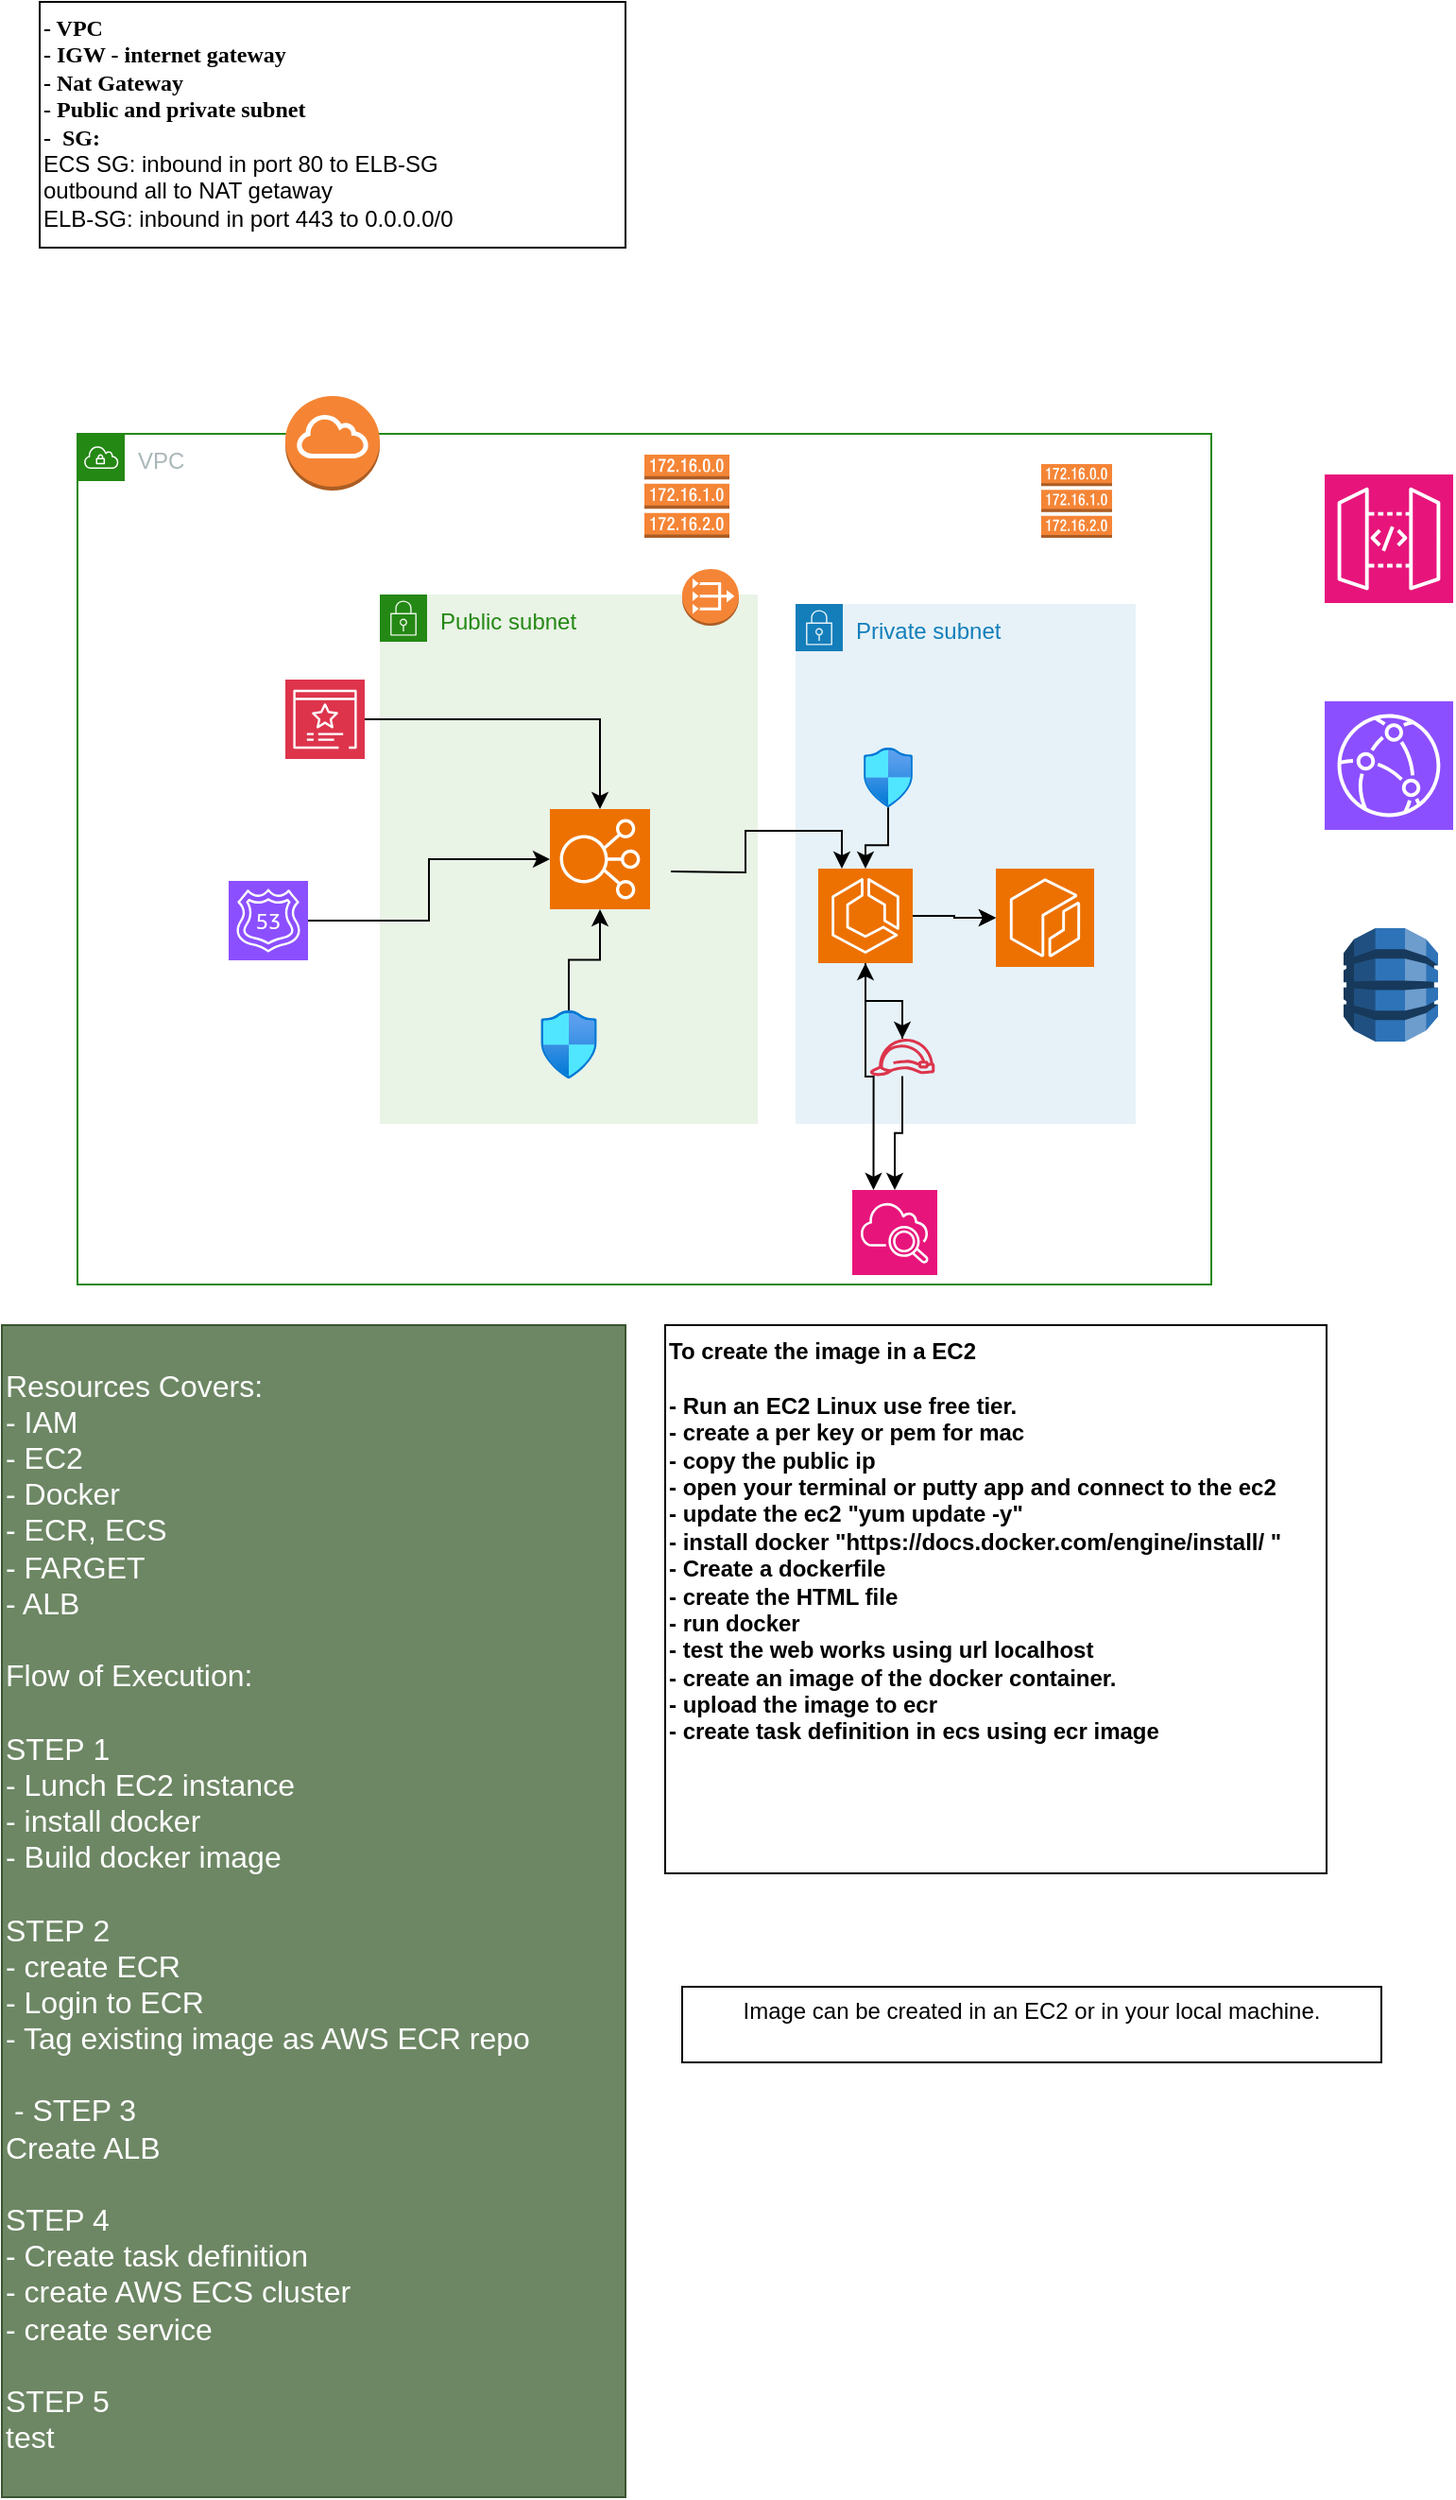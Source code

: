 <mxfile version="22.1.0" type="github">
  <diagram name="Page-1" id="X6VmacwCfKvcx9u6NsAT">
    <mxGraphModel dx="1194" dy="690" grid="1" gridSize="10" guides="1" tooltips="1" connect="1" arrows="1" fold="1" page="1" pageScale="1" pageWidth="827" pageHeight="1169" background="none" math="0" shadow="0">
      <root>
        <mxCell id="0" />
        <mxCell id="1" parent="0" />
        <mxCell id="pIWalTUhfEYIppOZ8HBM-16" style="edgeStyle=orthogonalEdgeStyle;rounded=0;orthogonalLoop=1;jettySize=auto;html=1;" parent="1" source="pIWalTUhfEYIppOZ8HBM-15" edge="1">
          <mxGeometry relative="1" as="geometry">
            <mxPoint x="322" y="540" as="targetPoint" />
            <Array as="points">
              <mxPoint x="322" y="585" />
              <mxPoint x="323" y="585" />
            </Array>
          </mxGeometry>
        </mxCell>
        <mxCell id="pIWalTUhfEYIppOZ8HBM-27" value="" style="sketch=0;points=[[0,0,0],[0.25,0,0],[0.5,0,0],[0.75,0,0],[1,0,0],[0,1,0],[0.25,1,0],[0.5,1,0],[0.75,1,0],[1,1,0],[0,0.25,0],[0,0.5,0],[0,0.75,0],[1,0.25,0],[1,0.5,0],[1,0.75,0]];outlineConnect=0;fontColor=#232F3E;fillColor=#E7157B;strokeColor=#ffffff;dashed=0;verticalLabelPosition=bottom;verticalAlign=top;align=center;html=1;fontSize=12;fontStyle=0;aspect=fixed;shape=mxgraph.aws4.resourceIcon;resIcon=mxgraph.aws4.api_gateway;" parent="1" vertex="1">
          <mxGeometry x="710" y="270" width="68" height="68" as="geometry" />
        </mxCell>
        <mxCell id="pIWalTUhfEYIppOZ8HBM-28" value="" style="sketch=0;points=[[0,0,0],[0.25,0,0],[0.5,0,0],[0.75,0,0],[1,0,0],[0,1,0],[0.25,1,0],[0.5,1,0],[0.75,1,0],[1,1,0],[0,0.25,0],[0,0.5,0],[0,0.75,0],[1,0.25,0],[1,0.5,0],[1,0.75,0]];outlineConnect=0;fontColor=#232F3E;fillColor=#8C4FFF;strokeColor=#ffffff;dashed=0;verticalLabelPosition=bottom;verticalAlign=top;align=center;html=1;fontSize=12;fontStyle=0;aspect=fixed;shape=mxgraph.aws4.resourceIcon;resIcon=mxgraph.aws4.cloudfront;" parent="1" vertex="1">
          <mxGeometry x="710" y="390" width="68" height="68" as="geometry" />
        </mxCell>
        <mxCell id="pIWalTUhfEYIppOZ8HBM-38" value="VPC" style="points=[[0,0],[0.25,0],[0.5,0],[0.75,0],[1,0],[1,0.25],[1,0.5],[1,0.75],[1,1],[0.75,1],[0.5,1],[0.25,1],[0,1],[0,0.75],[0,0.5],[0,0.25]];outlineConnect=0;gradientColor=none;html=1;whiteSpace=wrap;fontSize=12;fontStyle=0;container=1;pointerEvents=0;collapsible=0;recursiveResize=0;shape=mxgraph.aws4.group;grIcon=mxgraph.aws4.group_vpc;strokeColor=#248814;fillColor=none;verticalAlign=top;align=left;spacingLeft=30;fontColor=#AAB7B8;dashed=0;" parent="1" vertex="1">
          <mxGeometry x="50" y="248.5" width="600" height="450" as="geometry" />
        </mxCell>
        <mxCell id="pIWalTUhfEYIppOZ8HBM-43" value="Public subnet" style="points=[[0,0],[0.25,0],[0.5,0],[0.75,0],[1,0],[1,0.25],[1,0.5],[1,0.75],[1,1],[0.75,1],[0.5,1],[0.25,1],[0,1],[0,0.75],[0,0.5],[0,0.25]];outlineConnect=0;gradientColor=none;html=1;whiteSpace=wrap;fontSize=12;fontStyle=0;container=1;pointerEvents=0;collapsible=0;recursiveResize=0;shape=mxgraph.aws4.group;grIcon=mxgraph.aws4.group_security_group;grStroke=0;strokeColor=#248814;fillColor=#E9F3E6;verticalAlign=top;align=left;spacingLeft=30;fontColor=#248814;dashed=0;labelBackgroundColor=none;" parent="pIWalTUhfEYIppOZ8HBM-38" vertex="1">
          <mxGeometry x="160" y="85" width="200" height="280" as="geometry" />
        </mxCell>
        <mxCell id="pIWalTUhfEYIppOZ8HBM-46" value="" style="outlineConnect=0;dashed=0;verticalLabelPosition=bottom;verticalAlign=top;align=center;html=1;shape=mxgraph.aws3.vpc_nat_gateway;fillColor=#F58536;gradientColor=none;" parent="pIWalTUhfEYIppOZ8HBM-43" vertex="1">
          <mxGeometry x="160" y="-13.5" width="30" height="30" as="geometry" />
        </mxCell>
        <mxCell id="pIWalTUhfEYIppOZ8HBM-15" value="" style="image;aspect=fixed;html=1;points=[];align=center;fontSize=12;image=img/lib/azure2/networking/Network_Security_Groups.svg;" parent="pIWalTUhfEYIppOZ8HBM-43" vertex="1">
          <mxGeometry x="85.12" y="220" width="29.76" height="36.14" as="geometry" />
        </mxCell>
        <mxCell id="pIWalTUhfEYIppOZ8HBM-41" value="" style="outlineConnect=0;dashed=0;verticalLabelPosition=bottom;verticalAlign=top;align=center;html=1;shape=mxgraph.aws3.route_table;fillColor=#F58536;gradientColor=none;" parent="pIWalTUhfEYIppOZ8HBM-38" vertex="1">
          <mxGeometry x="300" y="11" width="45" height="44" as="geometry" />
        </mxCell>
        <mxCell id="pIWalTUhfEYIppOZ8HBM-44" value="Private subnet" style="points=[[0,0],[0.25,0],[0.5,0],[0.75,0],[1,0],[1,0.25],[1,0.5],[1,0.75],[1,1],[0.75,1],[0.5,1],[0.25,1],[0,1],[0,0.75],[0,0.5],[0,0.25]];outlineConnect=0;gradientColor=none;html=1;whiteSpace=wrap;fontSize=12;fontStyle=0;container=1;pointerEvents=0;collapsible=0;recursiveResize=0;shape=mxgraph.aws4.group;grIcon=mxgraph.aws4.group_security_group;grStroke=0;strokeColor=#147EBA;fillColor=#E6F2F8;verticalAlign=top;align=left;spacingLeft=30;fontColor=#147EBA;dashed=0;" parent="pIWalTUhfEYIppOZ8HBM-38" vertex="1">
          <mxGeometry x="380" y="90" width="180" height="275" as="geometry" />
        </mxCell>
        <mxCell id="pIWalTUhfEYIppOZ8HBM-8" value="" style="image;aspect=fixed;html=1;points=[];align=center;fontSize=12;image=img/lib/azure2/networking/Network_Security_Groups.svg;" parent="pIWalTUhfEYIppOZ8HBM-44" vertex="1">
          <mxGeometry x="36" y="76" width="26" height="31.57" as="geometry" />
        </mxCell>
        <mxCell id="pIWalTUhfEYIppOZ8HBM-5" value="" style="sketch=0;points=[[0,0,0],[0.25,0,0],[0.5,0,0],[0.75,0,0],[1,0,0],[0,1,0],[0.25,1,0],[0.5,1,0],[0.75,1,0],[1,1,0],[0,0.25,0],[0,0.5,0],[0,0.75,0],[1,0.25,0],[1,0.5,0],[1,0.75,0]];outlineConnect=0;fontColor=#232F3E;fillColor=#ED7100;strokeColor=#ffffff;dashed=0;verticalLabelPosition=bottom;verticalAlign=top;align=center;html=1;fontSize=12;fontStyle=0;aspect=fixed;shape=mxgraph.aws4.resourceIcon;resIcon=mxgraph.aws4.ecr;" parent="pIWalTUhfEYIppOZ8HBM-44" vertex="1">
          <mxGeometry x="106" y="140" width="52" height="52" as="geometry" />
        </mxCell>
        <mxCell id="pIWalTUhfEYIppOZ8HBM-33" value="" style="sketch=0;outlineConnect=0;fontColor=#232F3E;gradientColor=none;fillColor=#DD344C;strokeColor=none;dashed=0;verticalLabelPosition=bottom;verticalAlign=top;align=center;html=1;fontSize=12;fontStyle=0;aspect=fixed;pointerEvents=1;shape=mxgraph.aws4.role;" parent="pIWalTUhfEYIppOZ8HBM-44" vertex="1">
          <mxGeometry x="39.09" y="230" width="34.91" height="19.69" as="geometry" />
        </mxCell>
        <mxCell id="pIWalTUhfEYIppOZ8HBM-1" value="" style="sketch=0;points=[[0,0,0],[0.25,0,0],[0.5,0,0],[0.75,0,0],[1,0,0],[0,1,0],[0.25,1,0],[0.5,1,0],[0.75,1,0],[1,1,0],[0,0.25,0],[0,0.5,0],[0,0.75,0],[1,0.25,0],[1,0.5,0],[1,0.75,0]];outlineConnect=0;fontColor=#232F3E;fillColor=#ED7100;strokeColor=#ffffff;dashed=0;verticalLabelPosition=bottom;verticalAlign=top;align=center;html=1;fontSize=12;fontStyle=0;aspect=fixed;shape=mxgraph.aws4.resourceIcon;resIcon=mxgraph.aws4.ecs;" parent="pIWalTUhfEYIppOZ8HBM-44" vertex="1">
          <mxGeometry x="12" y="140" width="50" height="50" as="geometry" />
        </mxCell>
        <mxCell id="pIWalTUhfEYIppOZ8HBM-14" style="edgeStyle=orthogonalEdgeStyle;rounded=0;orthogonalLoop=1;jettySize=auto;html=1;" parent="pIWalTUhfEYIppOZ8HBM-44" source="pIWalTUhfEYIppOZ8HBM-8" target="pIWalTUhfEYIppOZ8HBM-1" edge="1">
          <mxGeometry relative="1" as="geometry" />
        </mxCell>
        <mxCell id="pIWalTUhfEYIppOZ8HBM-34" style="edgeStyle=orthogonalEdgeStyle;rounded=0;orthogonalLoop=1;jettySize=auto;html=1;" parent="pIWalTUhfEYIppOZ8HBM-44" source="pIWalTUhfEYIppOZ8HBM-33" target="pIWalTUhfEYIppOZ8HBM-1" edge="1">
          <mxGeometry relative="1" as="geometry" />
        </mxCell>
        <mxCell id="pIWalTUhfEYIppOZ8HBM-48" style="edgeStyle=orthogonalEdgeStyle;rounded=0;orthogonalLoop=1;jettySize=auto;html=1;" parent="pIWalTUhfEYIppOZ8HBM-44" source="pIWalTUhfEYIppOZ8HBM-1" target="pIWalTUhfEYIppOZ8HBM-5" edge="1">
          <mxGeometry relative="1" as="geometry" />
        </mxCell>
        <mxCell id="pIWalTUhfEYIppOZ8HBM-6" style="edgeStyle=orthogonalEdgeStyle;rounded=0;orthogonalLoop=1;jettySize=auto;html=1;exitX=1;exitY=0.5;exitDx=0;exitDy=0;exitPerimeter=0;entryX=0;entryY=0.5;entryDx=0;entryDy=0;entryPerimeter=0;" parent="pIWalTUhfEYIppOZ8HBM-44" source="pIWalTUhfEYIppOZ8HBM-1" target="pIWalTUhfEYIppOZ8HBM-5" edge="1">
          <mxGeometry relative="1" as="geometry" />
        </mxCell>
        <mxCell id="pIWalTUhfEYIppOZ8HBM-57" value="" style="edgeStyle=orthogonalEdgeStyle;rounded=0;orthogonalLoop=1;jettySize=auto;html=1;" parent="pIWalTUhfEYIppOZ8HBM-44" source="pIWalTUhfEYIppOZ8HBM-1" target="pIWalTUhfEYIppOZ8HBM-33" edge="1">
          <mxGeometry relative="1" as="geometry">
            <mxPoint x="-7" y="196" as="sourcePoint" />
            <mxPoint x="-74" y="378" as="targetPoint" />
          </mxGeometry>
        </mxCell>
        <mxCell id="pIWalTUhfEYIppOZ8HBM-45" value="" style="outlineConnect=0;dashed=0;verticalLabelPosition=bottom;verticalAlign=top;align=center;html=1;shape=mxgraph.aws3.route_table;fillColor=#F58536;gradientColor=none;" parent="pIWalTUhfEYIppOZ8HBM-38" vertex="1">
          <mxGeometry x="510" y="16" width="37.5" height="39" as="geometry" />
        </mxCell>
        <mxCell id="pIWalTUhfEYIppOZ8HBM-17" value="" style="sketch=0;points=[[0,0,0],[0.25,0,0],[0.5,0,0],[0.75,0,0],[1,0,0],[0,1,0],[0.25,1,0],[0.5,1,0],[0.75,1,0],[1,1,0],[0,0.25,0],[0,0.5,0],[0,0.75,0],[1,0.25,0],[1,0.5,0],[1,0.75,0]];points=[[0,0,0],[0.25,0,0],[0.5,0,0],[0.75,0,0],[1,0,0],[0,1,0],[0.25,1,0],[0.5,1,0],[0.75,1,0],[1,1,0],[0,0.25,0],[0,0.5,0],[0,0.75,0],[1,0.25,0],[1,0.5,0],[1,0.75,0]];outlineConnect=0;fontColor=#232F3E;fillColor=#E7157B;strokeColor=#ffffff;dashed=0;verticalLabelPosition=bottom;verticalAlign=top;align=center;html=1;fontSize=12;fontStyle=0;aspect=fixed;shape=mxgraph.aws4.resourceIcon;resIcon=mxgraph.aws4.cloudwatch_2;" parent="pIWalTUhfEYIppOZ8HBM-38" vertex="1">
          <mxGeometry x="410" y="400" width="45" height="45" as="geometry" />
        </mxCell>
        <mxCell id="pIWalTUhfEYIppOZ8HBM-18" style="edgeStyle=orthogonalEdgeStyle;rounded=0;orthogonalLoop=1;jettySize=auto;html=1;" parent="pIWalTUhfEYIppOZ8HBM-38" source="pIWalTUhfEYIppOZ8HBM-33" target="pIWalTUhfEYIppOZ8HBM-17" edge="1">
          <mxGeometry relative="1" as="geometry" />
        </mxCell>
        <mxCell id="pIWalTUhfEYIppOZ8HBM-22" value="" style="sketch=0;points=[[0,0,0],[0.25,0,0],[0.5,0,0],[0.75,0,0],[1,0,0],[0,1,0],[0.25,1,0],[0.5,1,0],[0.75,1,0],[1,1,0],[0,0.25,0],[0,0.5,0],[0,0.75,0],[1,0.25,0],[1,0.5,0],[1,0.75,0]];outlineConnect=0;fontColor=#232F3E;fillColor=#DD344C;strokeColor=#ffffff;dashed=0;verticalLabelPosition=bottom;verticalAlign=top;align=center;html=1;fontSize=12;fontStyle=0;aspect=fixed;shape=mxgraph.aws4.resourceIcon;resIcon=mxgraph.aws4.certificate_manager_3;" parent="pIWalTUhfEYIppOZ8HBM-38" vertex="1">
          <mxGeometry x="110" y="130" width="42" height="42" as="geometry" />
        </mxCell>
        <mxCell id="pIWalTUhfEYIppOZ8HBM-29" value="" style="sketch=0;points=[[0,0,0],[0.25,0,0],[0.5,0,0],[0.75,0,0],[1,0,0],[0,1,0],[0.25,1,0],[0.5,1,0],[0.75,1,0],[1,1,0],[0,0.25,0],[0,0.5,0],[0,0.75,0],[1,0.25,0],[1,0.5,0],[1,0.75,0]];outlineConnect=0;fontColor=#232F3E;fillColor=#8C4FFF;strokeColor=#ffffff;dashed=0;verticalLabelPosition=bottom;verticalAlign=top;align=center;html=1;fontSize=12;fontStyle=0;aspect=fixed;shape=mxgraph.aws4.resourceIcon;resIcon=mxgraph.aws4.route_53;" parent="pIWalTUhfEYIppOZ8HBM-38" vertex="1">
          <mxGeometry x="80" y="236.5" width="42" height="42" as="geometry" />
        </mxCell>
        <mxCell id="pIWalTUhfEYIppOZ8HBM-19" style="edgeStyle=orthogonalEdgeStyle;rounded=0;orthogonalLoop=1;jettySize=auto;html=1;entryX=0.25;entryY=0;entryDx=0;entryDy=0;entryPerimeter=0;" parent="pIWalTUhfEYIppOZ8HBM-38" source="pIWalTUhfEYIppOZ8HBM-1" target="pIWalTUhfEYIppOZ8HBM-17" edge="1">
          <mxGeometry relative="1" as="geometry">
            <mxPoint x="274" y="238" as="sourcePoint" />
          </mxGeometry>
        </mxCell>
        <mxCell id="pIWalTUhfEYIppOZ8HBM-42" value="" style="outlineConnect=0;dashed=0;verticalLabelPosition=bottom;verticalAlign=top;align=center;html=1;shape=mxgraph.aws3.internet_gateway;fillColor=#F58534;gradientColor=none;" parent="pIWalTUhfEYIppOZ8HBM-38" vertex="1">
          <mxGeometry x="110" y="-20" width="50" height="50" as="geometry" />
        </mxCell>
        <mxCell id="pIWalTUhfEYIppOZ8HBM-31" value="" style="sketch=0;points=[[0,0,0],[0.25,0,0],[0.5,0,0],[0.75,0,0],[1,0,0],[0,1,0],[0.25,1,0],[0.5,1,0],[0.75,1,0],[1,1,0],[0,0.25,0],[0,0.5,0],[0,0.75,0],[1,0.25,0],[1,0.5,0],[1,0.75,0]];outlineConnect=0;fontColor=#232F3E;fillColor=#ED7100;strokeColor=#ffffff;dashed=0;verticalLabelPosition=bottom;verticalAlign=top;align=center;html=1;fontSize=12;fontStyle=0;aspect=fixed;shape=mxgraph.aws4.resourceIcon;resIcon=mxgraph.aws4.elastic_load_balancing;" parent="1" vertex="1">
          <mxGeometry x="300" y="447" width="53" height="53" as="geometry" />
        </mxCell>
        <mxCell id="pIWalTUhfEYIppOZ8HBM-47" value="" style="outlineConnect=0;dashed=0;verticalLabelPosition=bottom;verticalAlign=top;align=center;html=1;shape=mxgraph.aws3.dynamo_db;fillColor=#2E73B8;gradientColor=none;" parent="1" vertex="1">
          <mxGeometry x="720" y="510" width="50" height="60" as="geometry" />
        </mxCell>
        <mxCell id="pIWalTUhfEYIppOZ8HBM-53" value="Resources Covers:&lt;br style=&quot;font-size: 16px;&quot;&gt;- IAM&lt;br&gt;- EC2&lt;br&gt;- Docker&lt;br&gt;- ECR, ECS&lt;br&gt;- FARGET&lt;br&gt;- ALB&amp;nbsp;&lt;br style=&quot;font-size: 16px;&quot;&gt;&lt;br&gt;Flow of Execution:&lt;br style=&quot;font-size: 16px;&quot;&gt;&lt;br style=&quot;font-size: 16px;&quot;&gt;STEP&amp;nbsp;1&lt;br style=&quot;font-size: 16px;&quot;&gt;- Lunch EC2 instance&lt;br style=&quot;font-size: 16px;&quot;&gt;- install docker&lt;br style=&quot;font-size: 16px;&quot;&gt;- Build docker image&lt;br style=&quot;font-size: 16px;&quot;&gt;&lt;br style=&quot;font-size: 16px;&quot;&gt;STEP&amp;nbsp;2&lt;br style=&quot;font-size: 16px;&quot;&gt;- create ECR&lt;br style=&quot;font-size: 16px;&quot;&gt;- Login to ECR&lt;br style=&quot;font-size: 16px;&quot;&gt;- Tag existing image as AWS ECR repo&lt;br style=&quot;font-size: 16px;&quot;&gt;&lt;br style=&quot;font-size: 16px;&quot;&gt;&amp;nbsp;- STEP 3&lt;br style=&quot;font-size: 16px;&quot;&gt;Create ALB&lt;br style=&quot;font-size: 16px;&quot;&gt;&lt;br style=&quot;font-size: 16px;&quot;&gt;STEP 4&lt;br style=&quot;font-size: 16px;&quot;&gt;- Create task definition&lt;br style=&quot;font-size: 16px;&quot;&gt;- create AWS ECS cluster&lt;br style=&quot;font-size: 16px;&quot;&gt;- create service&lt;br style=&quot;font-size: 16px;&quot;&gt;&lt;br style=&quot;font-size: 16px;&quot;&gt;STEP 5&amp;nbsp;&lt;br style=&quot;font-size: 16px;&quot;&gt;test&amp;nbsp;" style="whiteSpace=wrap;html=1;direction=south;fillColor=#6d8764;fontColor=#ffffff;strokeColor=#3A5431;gradientColor=none;imageAlign=center;align=left;fontSize=16;" parent="1" vertex="1">
          <mxGeometry x="10" y="720" width="330" height="620" as="geometry" />
        </mxCell>
        <mxCell id="pIWalTUhfEYIppOZ8HBM-64" value="" style="edgeStyle=orthogonalEdgeStyle;rounded=0;orthogonalLoop=1;jettySize=auto;html=1;entryX=0.25;entryY=0;entryDx=0;entryDy=0;entryPerimeter=0;" parent="1" target="pIWalTUhfEYIppOZ8HBM-1" edge="1">
          <mxGeometry relative="1" as="geometry">
            <mxPoint x="364" y="480" as="sourcePoint" />
            <mxPoint x="511" y="642" as="targetPoint" />
          </mxGeometry>
        </mxCell>
        <mxCell id="pIWalTUhfEYIppOZ8HBM-66" value="To create the image in a EC2&lt;br&gt;&lt;br&gt;- Run an EC2 Linux use free tier.&lt;br&gt;- create a per key or pem for mac&lt;br&gt;- copy the public ip&amp;nbsp;&lt;br&gt;- open your terminal or putty app and connect to the ec2&lt;br&gt;- update the ec2 &quot;yum update -y&quot;&lt;br&gt;- install docker &quot;https://docs.docker.com/engine/install/ &quot;&lt;br&gt;- Create a dockerfile&lt;br&gt;- create the HTML file&lt;br&gt;- run docker&amp;nbsp;&lt;br&gt;- test the web works using url localhost&lt;br&gt;- create an image of the docker container.&lt;br&gt;- upload the image to ecr&lt;br&gt;- create task definition in ecs using ecr image&amp;nbsp;" style="whiteSpace=wrap;html=1;align=left;verticalAlign=top;fontStyle=1" parent="1" vertex="1">
          <mxGeometry x="361" y="720" width="350" height="290" as="geometry" />
        </mxCell>
        <mxCell id="G8kS4DmXMJqjpllsvMch-1" value="- VPC&lt;br&gt;- IGW - internet gateway&lt;br&gt;- Nat Gateway&lt;br&gt;- Public and private subnet&amp;nbsp;&lt;br&gt;-&amp;nbsp;&amp;nbsp;SG:&amp;nbsp;&lt;br style=&quot;border-color: var(--border-color); font-family: Helvetica; font-weight: 400; text-align: center;&quot;&gt;&lt;span style=&quot;font-family: Helvetica; font-weight: 400; text-align: center;&quot;&gt;ECS SG: inbound in port 80 to ELB-SG&lt;/span&gt;&lt;br style=&quot;border-color: var(--border-color); font-family: Helvetica; font-weight: 400; text-align: center;&quot;&gt;&lt;span style=&quot;font-family: Helvetica; font-weight: 400; text-align: center;&quot;&gt;outbound all to NAT getaway&lt;/span&gt;&lt;br style=&quot;border-color: var(--border-color); font-family: Helvetica; font-weight: 400; text-align: center;&quot;&gt;&lt;span style=&quot;font-family: Helvetica; font-weight: 400; text-align: center;&quot;&gt;ELB-SG: inbound in port 443 to 0.0.0.0/0&lt;/span&gt;" style="whiteSpace=wrap;html=1;align=left;fontStyle=1;verticalAlign=top;fontFamily=Times New Roman;" parent="1" vertex="1">
          <mxGeometry x="30" y="20" width="310" height="130" as="geometry" />
        </mxCell>
        <mxCell id="pIWalTUhfEYIppOZ8HBM-32" style="edgeStyle=orthogonalEdgeStyle;rounded=0;orthogonalLoop=1;jettySize=auto;html=1;" parent="1" source="pIWalTUhfEYIppOZ8HBM-29" target="pIWalTUhfEYIppOZ8HBM-31" edge="1">
          <mxGeometry relative="1" as="geometry" />
        </mxCell>
        <mxCell id="pIWalTUhfEYIppOZ8HBM-24" style="edgeStyle=orthogonalEdgeStyle;rounded=0;orthogonalLoop=1;jettySize=auto;html=1;entryX=0.5;entryY=0;entryDx=0;entryDy=0;entryPerimeter=0;" parent="1" source="pIWalTUhfEYIppOZ8HBM-22" edge="1" target="pIWalTUhfEYIppOZ8HBM-31">
          <mxGeometry relative="1" as="geometry">
            <mxPoint x="329" y="430" as="targetPoint" />
          </mxGeometry>
        </mxCell>
        <mxCell id="NMpvmZmFyfI1EU2mTcQF-2" style="edgeStyle=orthogonalEdgeStyle;rounded=0;orthogonalLoop=1;jettySize=auto;html=1;entryX=0.5;entryY=1;entryDx=0;entryDy=0;entryPerimeter=0;" parent="1" source="pIWalTUhfEYIppOZ8HBM-15" target="pIWalTUhfEYIppOZ8HBM-31" edge="1">
          <mxGeometry relative="1" as="geometry" />
        </mxCell>
        <mxCell id="RIW35lTKJQoNctosT7_d-1" value="Image can be created in an EC2 or in your local machine.&lt;br&gt;&amp;nbsp;" style="whiteSpace=wrap;html=1;" vertex="1" parent="1">
          <mxGeometry x="370" y="1070" width="370" height="40" as="geometry" />
        </mxCell>
      </root>
    </mxGraphModel>
  </diagram>
</mxfile>
